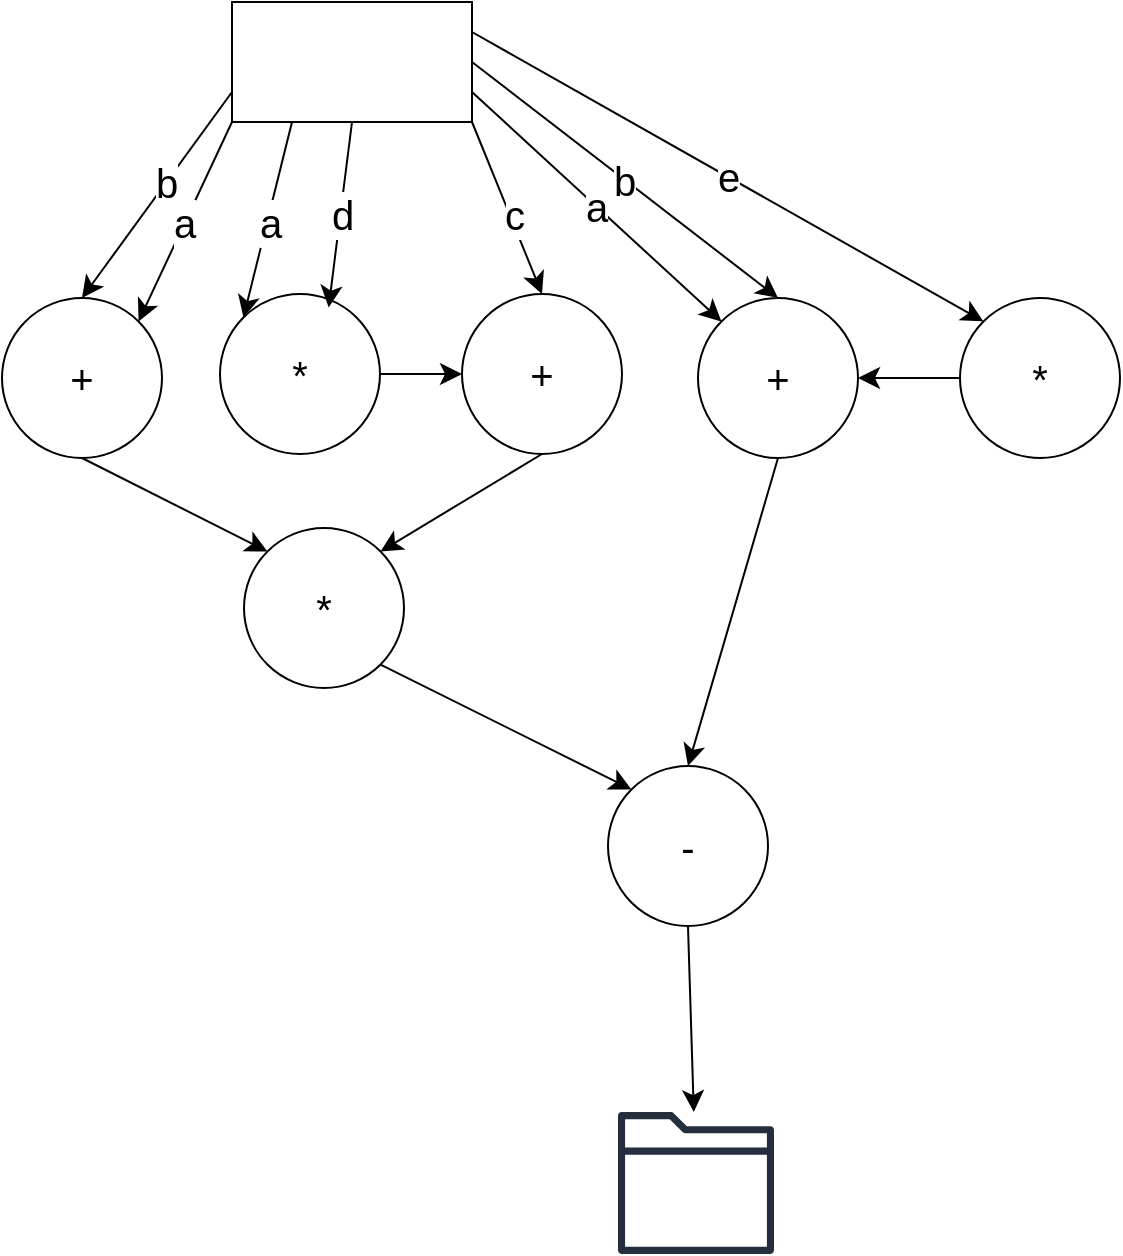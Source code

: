 <mxfile version="24.7.17">
  <diagram name="Trang-1" id="th3KW1degMkCB6hDtFAh">
    <mxGraphModel dx="808" dy="876" grid="0" gridSize="10" guides="1" tooltips="1" connect="1" arrows="1" fold="1" page="0" pageScale="1" pageWidth="827" pageHeight="1169" math="0" shadow="0">
      <root>
        <mxCell id="0" />
        <mxCell id="1" parent="0" />
        <mxCell id="pH7NjbxZBT_kl_eQ1KcJ-7" style="edgeStyle=none;curved=1;rounded=0;orthogonalLoop=1;jettySize=auto;html=1;exitX=0;exitY=0.75;exitDx=0;exitDy=0;entryX=0.5;entryY=0;entryDx=0;entryDy=0;fontSize=12;startSize=8;endSize=8;" edge="1" parent="1" source="pH7NjbxZBT_kl_eQ1KcJ-1" target="pH7NjbxZBT_kl_eQ1KcJ-2">
          <mxGeometry relative="1" as="geometry" />
        </mxCell>
        <mxCell id="pH7NjbxZBT_kl_eQ1KcJ-8" value="&lt;font style=&quot;font-size: 20px;&quot;&gt;b&lt;/font&gt;" style="edgeLabel;html=1;align=center;verticalAlign=middle;resizable=0;points=[];fontSize=12;" vertex="1" connectable="0" parent="pH7NjbxZBT_kl_eQ1KcJ-7">
          <mxGeometry x="-0.132" y="-1" relative="1" as="geometry">
            <mxPoint as="offset" />
          </mxGeometry>
        </mxCell>
        <mxCell id="pH7NjbxZBT_kl_eQ1KcJ-10" style="edgeStyle=none;curved=1;rounded=0;orthogonalLoop=1;jettySize=auto;html=1;exitX=0;exitY=1;exitDx=0;exitDy=0;entryX=1;entryY=0;entryDx=0;entryDy=0;fontSize=12;startSize=8;endSize=8;" edge="1" parent="1" source="pH7NjbxZBT_kl_eQ1KcJ-1" target="pH7NjbxZBT_kl_eQ1KcJ-2">
          <mxGeometry relative="1" as="geometry" />
        </mxCell>
        <mxCell id="pH7NjbxZBT_kl_eQ1KcJ-11" value="&lt;font style=&quot;font-size: 20px;&quot;&gt;a&lt;/font&gt;" style="edgeLabel;html=1;align=center;verticalAlign=middle;resizable=0;points=[];fontSize=12;" vertex="1" connectable="0" parent="pH7NjbxZBT_kl_eQ1KcJ-10">
          <mxGeometry x="0.003" y="-1" relative="1" as="geometry">
            <mxPoint as="offset" />
          </mxGeometry>
        </mxCell>
        <mxCell id="pH7NjbxZBT_kl_eQ1KcJ-12" style="edgeStyle=none;curved=1;rounded=0;orthogonalLoop=1;jettySize=auto;html=1;exitX=0.25;exitY=1;exitDx=0;exitDy=0;entryX=0;entryY=0;entryDx=0;entryDy=0;fontSize=12;startSize=8;endSize=8;" edge="1" parent="1" source="pH7NjbxZBT_kl_eQ1KcJ-1" target="pH7NjbxZBT_kl_eQ1KcJ-3">
          <mxGeometry relative="1" as="geometry" />
        </mxCell>
        <mxCell id="pH7NjbxZBT_kl_eQ1KcJ-13" value="&lt;font style=&quot;font-size: 20px;&quot;&gt;a&lt;/font&gt;" style="edgeLabel;html=1;align=center;verticalAlign=middle;resizable=0;points=[];fontSize=12;" vertex="1" connectable="0" parent="pH7NjbxZBT_kl_eQ1KcJ-12">
          <mxGeometry x="0.027" y="1" relative="1" as="geometry">
            <mxPoint as="offset" />
          </mxGeometry>
        </mxCell>
        <mxCell id="pH7NjbxZBT_kl_eQ1KcJ-16" style="edgeStyle=none;curved=1;rounded=0;orthogonalLoop=1;jettySize=auto;html=1;exitX=1;exitY=1;exitDx=0;exitDy=0;entryX=0.5;entryY=0;entryDx=0;entryDy=0;fontSize=12;startSize=8;endSize=8;" edge="1" parent="1" source="pH7NjbxZBT_kl_eQ1KcJ-1" target="pH7NjbxZBT_kl_eQ1KcJ-4">
          <mxGeometry relative="1" as="geometry" />
        </mxCell>
        <mxCell id="pH7NjbxZBT_kl_eQ1KcJ-17" value="&lt;font style=&quot;font-size: 20px;&quot;&gt;c&lt;/font&gt;" style="edgeLabel;html=1;align=center;verticalAlign=middle;resizable=0;points=[];fontSize=12;" vertex="1" connectable="0" parent="pH7NjbxZBT_kl_eQ1KcJ-16">
          <mxGeometry x="0.083" y="3" relative="1" as="geometry">
            <mxPoint x="-1" as="offset" />
          </mxGeometry>
        </mxCell>
        <mxCell id="pH7NjbxZBT_kl_eQ1KcJ-21" value="&lt;font style=&quot;font-size: 20px;&quot;&gt;a&lt;/font&gt;" style="edgeStyle=none;curved=1;rounded=0;orthogonalLoop=1;jettySize=auto;html=1;exitX=1;exitY=0.75;exitDx=0;exitDy=0;entryX=0;entryY=0;entryDx=0;entryDy=0;fontSize=12;startSize=8;endSize=8;" edge="1" parent="1" source="pH7NjbxZBT_kl_eQ1KcJ-1" target="pH7NjbxZBT_kl_eQ1KcJ-19">
          <mxGeometry relative="1" as="geometry" />
        </mxCell>
        <mxCell id="pH7NjbxZBT_kl_eQ1KcJ-22" value="&lt;font style=&quot;font-size: 20px;&quot;&gt;b&lt;/font&gt;" style="edgeStyle=none;curved=1;rounded=0;orthogonalLoop=1;jettySize=auto;html=1;exitX=1;exitY=0.5;exitDx=0;exitDy=0;entryX=0.5;entryY=0;entryDx=0;entryDy=0;fontSize=12;startSize=8;endSize=8;" edge="1" parent="1" source="pH7NjbxZBT_kl_eQ1KcJ-1" target="pH7NjbxZBT_kl_eQ1KcJ-19">
          <mxGeometry relative="1" as="geometry" />
        </mxCell>
        <mxCell id="pH7NjbxZBT_kl_eQ1KcJ-23" value="&lt;font style=&quot;font-size: 20px;&quot;&gt;e&lt;/font&gt;" style="edgeStyle=none;curved=1;rounded=0;orthogonalLoop=1;jettySize=auto;html=1;exitX=1;exitY=0.25;exitDx=0;exitDy=0;entryX=0;entryY=0;entryDx=0;entryDy=0;fontSize=12;startSize=8;endSize=8;" edge="1" parent="1" source="pH7NjbxZBT_kl_eQ1KcJ-1" target="pH7NjbxZBT_kl_eQ1KcJ-20">
          <mxGeometry relative="1" as="geometry" />
        </mxCell>
        <mxCell id="pH7NjbxZBT_kl_eQ1KcJ-1" value="" style="rounded=0;whiteSpace=wrap;html=1;" vertex="1" parent="1">
          <mxGeometry x="145" y="-12" width="120" height="60" as="geometry" />
        </mxCell>
        <mxCell id="pH7NjbxZBT_kl_eQ1KcJ-26" style="edgeStyle=none;curved=1;rounded=0;orthogonalLoop=1;jettySize=auto;html=1;exitX=0.5;exitY=1;exitDx=0;exitDy=0;entryX=0;entryY=0;entryDx=0;entryDy=0;fontSize=12;startSize=8;endSize=8;" edge="1" parent="1" source="pH7NjbxZBT_kl_eQ1KcJ-2" target="pH7NjbxZBT_kl_eQ1KcJ-25">
          <mxGeometry relative="1" as="geometry" />
        </mxCell>
        <mxCell id="pH7NjbxZBT_kl_eQ1KcJ-2" value="&lt;font style=&quot;font-size: 20px;&quot;&gt;+&lt;/font&gt;" style="ellipse;whiteSpace=wrap;html=1;aspect=fixed;" vertex="1" parent="1">
          <mxGeometry x="30" y="136" width="80" height="80" as="geometry" />
        </mxCell>
        <mxCell id="pH7NjbxZBT_kl_eQ1KcJ-18" style="edgeStyle=none;curved=1;rounded=0;orthogonalLoop=1;jettySize=auto;html=1;exitX=1;exitY=0.5;exitDx=0;exitDy=0;entryX=0;entryY=0.5;entryDx=0;entryDy=0;fontSize=12;startSize=8;endSize=8;" edge="1" parent="1" source="pH7NjbxZBT_kl_eQ1KcJ-3" target="pH7NjbxZBT_kl_eQ1KcJ-4">
          <mxGeometry relative="1" as="geometry" />
        </mxCell>
        <mxCell id="pH7NjbxZBT_kl_eQ1KcJ-3" value="&lt;font style=&quot;font-size: 20px;&quot;&gt;*&lt;/font&gt;" style="ellipse;whiteSpace=wrap;html=1;aspect=fixed;" vertex="1" parent="1">
          <mxGeometry x="139" y="134" width="80" height="80" as="geometry" />
        </mxCell>
        <mxCell id="pH7NjbxZBT_kl_eQ1KcJ-27" style="edgeStyle=none;curved=1;rounded=0;orthogonalLoop=1;jettySize=auto;html=1;exitX=0.5;exitY=1;exitDx=0;exitDy=0;entryX=1;entryY=0;entryDx=0;entryDy=0;fontSize=12;startSize=8;endSize=8;" edge="1" parent="1" source="pH7NjbxZBT_kl_eQ1KcJ-4" target="pH7NjbxZBT_kl_eQ1KcJ-25">
          <mxGeometry relative="1" as="geometry" />
        </mxCell>
        <mxCell id="pH7NjbxZBT_kl_eQ1KcJ-4" value="&lt;font style=&quot;font-size: 20px;&quot;&gt;+&lt;/font&gt;" style="ellipse;whiteSpace=wrap;html=1;aspect=fixed;" vertex="1" parent="1">
          <mxGeometry x="260" y="134" width="80" height="80" as="geometry" />
        </mxCell>
        <mxCell id="pH7NjbxZBT_kl_eQ1KcJ-14" style="edgeStyle=none;curved=1;rounded=0;orthogonalLoop=1;jettySize=auto;html=1;exitX=0.5;exitY=1;exitDx=0;exitDy=0;entryX=0.679;entryY=0.084;entryDx=0;entryDy=0;entryPerimeter=0;fontSize=12;startSize=8;endSize=8;" edge="1" parent="1" source="pH7NjbxZBT_kl_eQ1KcJ-1" target="pH7NjbxZBT_kl_eQ1KcJ-3">
          <mxGeometry relative="1" as="geometry" />
        </mxCell>
        <mxCell id="pH7NjbxZBT_kl_eQ1KcJ-15" value="&lt;font style=&quot;font-size: 20px;&quot;&gt;d&lt;/font&gt;" style="edgeLabel;html=1;align=center;verticalAlign=middle;resizable=0;points=[];fontSize=12;" vertex="1" connectable="0" parent="pH7NjbxZBT_kl_eQ1KcJ-14">
          <mxGeometry x="-0.014" relative="1" as="geometry">
            <mxPoint as="offset" />
          </mxGeometry>
        </mxCell>
        <mxCell id="pH7NjbxZBT_kl_eQ1KcJ-30" style="edgeStyle=none;curved=1;rounded=0;orthogonalLoop=1;jettySize=auto;html=1;exitX=0.5;exitY=1;exitDx=0;exitDy=0;entryX=0.5;entryY=0;entryDx=0;entryDy=0;fontSize=12;startSize=8;endSize=8;" edge="1" parent="1" source="pH7NjbxZBT_kl_eQ1KcJ-19" target="pH7NjbxZBT_kl_eQ1KcJ-28">
          <mxGeometry relative="1" as="geometry" />
        </mxCell>
        <mxCell id="pH7NjbxZBT_kl_eQ1KcJ-19" value="&lt;font style=&quot;font-size: 20px;&quot;&gt;+&lt;/font&gt;" style="ellipse;whiteSpace=wrap;html=1;aspect=fixed;" vertex="1" parent="1">
          <mxGeometry x="378" y="136" width="80" height="80" as="geometry" />
        </mxCell>
        <mxCell id="pH7NjbxZBT_kl_eQ1KcJ-24" style="edgeStyle=none;curved=1;rounded=0;orthogonalLoop=1;jettySize=auto;html=1;exitX=0;exitY=0.5;exitDx=0;exitDy=0;entryX=1;entryY=0.5;entryDx=0;entryDy=0;fontSize=12;startSize=8;endSize=8;" edge="1" parent="1" source="pH7NjbxZBT_kl_eQ1KcJ-20" target="pH7NjbxZBT_kl_eQ1KcJ-19">
          <mxGeometry relative="1" as="geometry" />
        </mxCell>
        <mxCell id="pH7NjbxZBT_kl_eQ1KcJ-20" value="&lt;font style=&quot;font-size: 20px;&quot;&gt;*&lt;/font&gt;" style="ellipse;whiteSpace=wrap;html=1;aspect=fixed;" vertex="1" parent="1">
          <mxGeometry x="509" y="136" width="80" height="80" as="geometry" />
        </mxCell>
        <mxCell id="pH7NjbxZBT_kl_eQ1KcJ-29" style="edgeStyle=none;curved=1;rounded=0;orthogonalLoop=1;jettySize=auto;html=1;exitX=1;exitY=1;exitDx=0;exitDy=0;entryX=0;entryY=0;entryDx=0;entryDy=0;fontSize=12;startSize=8;endSize=8;" edge="1" parent="1" source="pH7NjbxZBT_kl_eQ1KcJ-25" target="pH7NjbxZBT_kl_eQ1KcJ-28">
          <mxGeometry relative="1" as="geometry" />
        </mxCell>
        <mxCell id="pH7NjbxZBT_kl_eQ1KcJ-25" value="&lt;font style=&quot;font-size: 20px;&quot;&gt;*&lt;/font&gt;" style="ellipse;whiteSpace=wrap;html=1;aspect=fixed;" vertex="1" parent="1">
          <mxGeometry x="151" y="251" width="80" height="80" as="geometry" />
        </mxCell>
        <mxCell id="pH7NjbxZBT_kl_eQ1KcJ-34" style="edgeStyle=none;curved=1;rounded=0;orthogonalLoop=1;jettySize=auto;html=1;exitX=0.5;exitY=1;exitDx=0;exitDy=0;fontSize=12;startSize=8;endSize=8;" edge="1" parent="1" source="pH7NjbxZBT_kl_eQ1KcJ-28" target="pH7NjbxZBT_kl_eQ1KcJ-32">
          <mxGeometry relative="1" as="geometry" />
        </mxCell>
        <mxCell id="pH7NjbxZBT_kl_eQ1KcJ-28" value="&lt;font style=&quot;font-size: 20px;&quot;&gt;-&lt;/font&gt;" style="ellipse;whiteSpace=wrap;html=1;aspect=fixed;" vertex="1" parent="1">
          <mxGeometry x="333" y="370" width="80" height="80" as="geometry" />
        </mxCell>
        <mxCell id="pH7NjbxZBT_kl_eQ1KcJ-32" value="" style="sketch=0;outlineConnect=0;fontColor=#232F3E;gradientColor=none;fillColor=#232F3D;strokeColor=none;dashed=0;verticalLabelPosition=bottom;verticalAlign=top;align=center;html=1;fontSize=12;fontStyle=0;aspect=fixed;pointerEvents=1;shape=mxgraph.aws4.folder;" vertex="1" parent="1">
          <mxGeometry x="338" y="543" width="78" height="71" as="geometry" />
        </mxCell>
      </root>
    </mxGraphModel>
  </diagram>
</mxfile>
